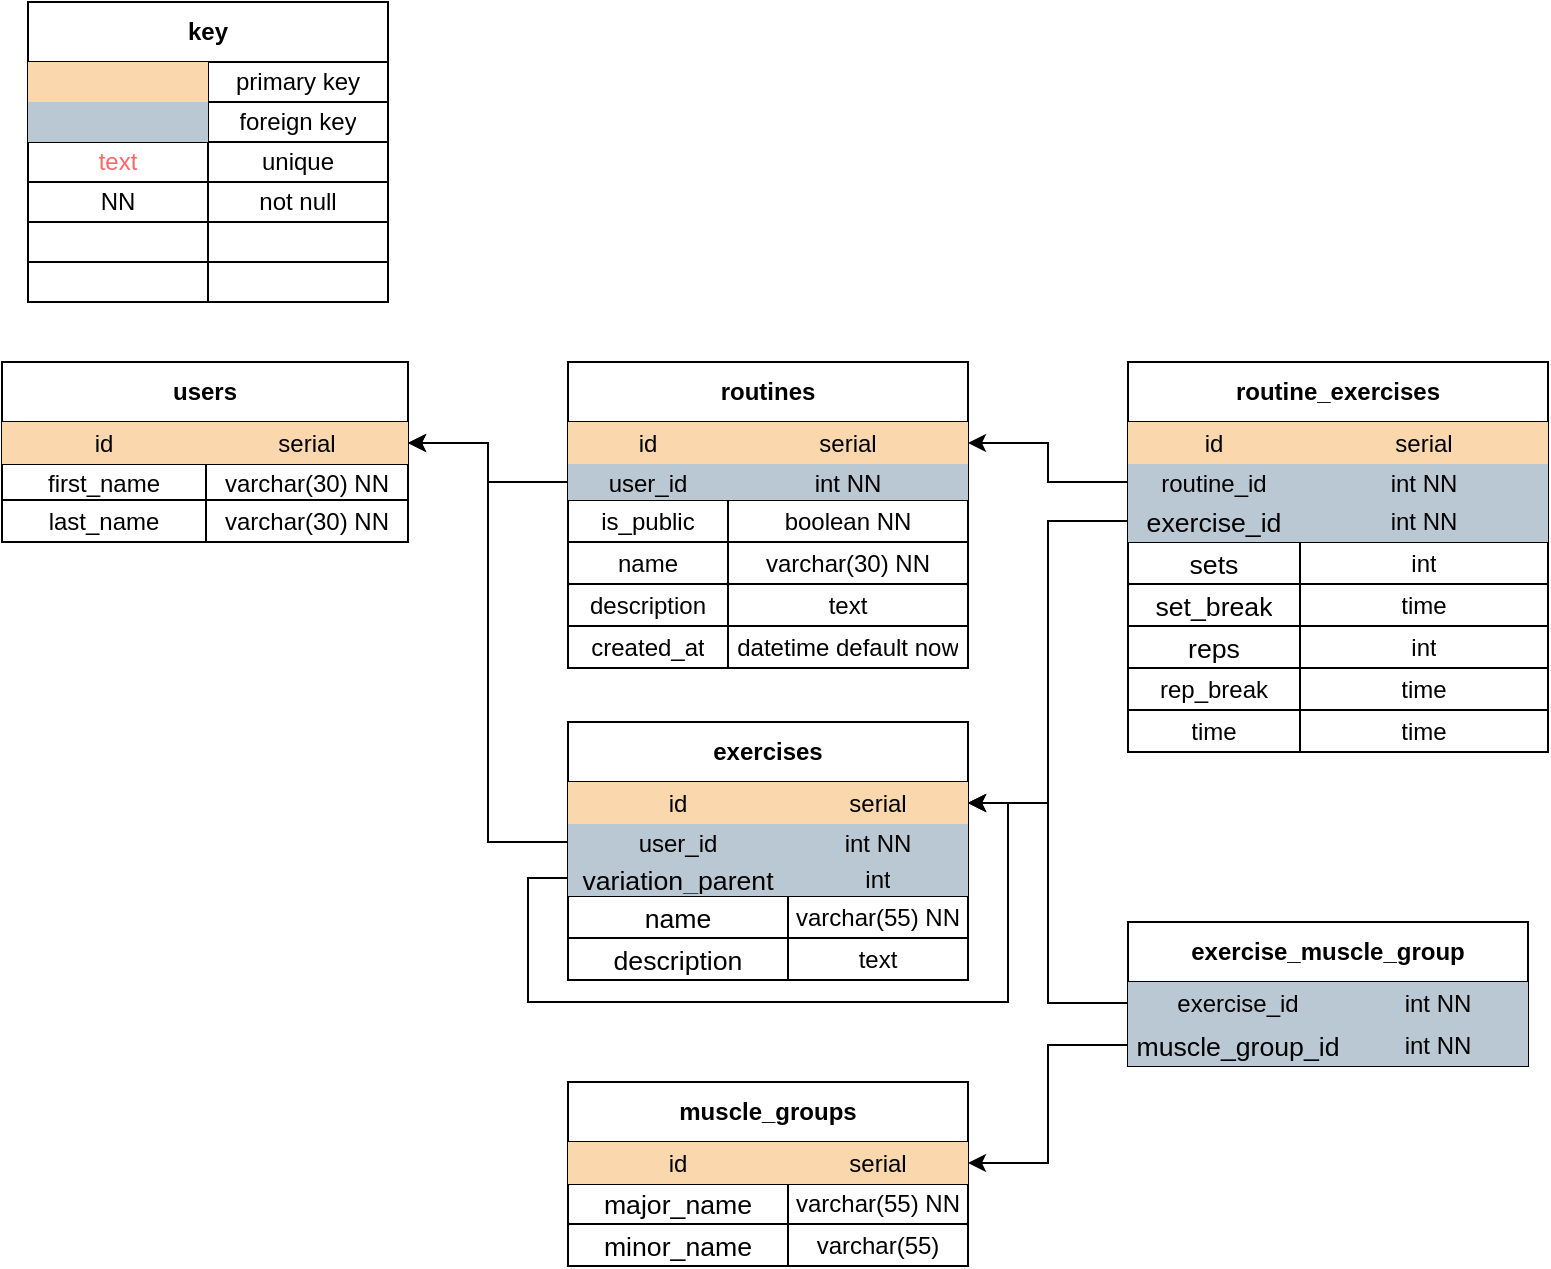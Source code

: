 <mxfile version="13.10.9" type="device"><diagram id="qqqg-RvGiUvvUtvCktN6" name="Page-1"><mxGraphModel dx="1422" dy="794" grid="1" gridSize="10" guides="1" tooltips="1" connect="1" arrows="1" fold="1" page="1" pageScale="1" pageWidth="1654" pageHeight="1169" math="0" shadow="0"><root><mxCell id="0"/><mxCell id="1" parent="0"/><mxCell id="jPN3pbUavCchsbLeDOek-1" value="users" style="shape=table;html=1;whiteSpace=wrap;startSize=30;container=1;collapsible=0;childLayout=tableLayout;fontStyle=1;align=center;" parent="1" vertex="1"><mxGeometry x="37" y="200" width="203" height="90" as="geometry"/></mxCell><mxCell id="jPN3pbUavCchsbLeDOek-2" value="" style="shape=partialRectangle;html=1;whiteSpace=wrap;collapsible=0;dropTarget=0;pointerEvents=0;fillColor=none;top=0;left=0;bottom=0;right=0;points=[[0,0.5],[1,0.5]];portConstraint=eastwest;" parent="jPN3pbUavCchsbLeDOek-1" vertex="1"><mxGeometry y="30" width="203" height="21" as="geometry"/></mxCell><mxCell id="jPN3pbUavCchsbLeDOek-3" value="id" style="shape=partialRectangle;html=1;whiteSpace=wrap;connectable=0;fillColor=#fad7ac;top=0;left=0;bottom=0;right=0;overflow=hidden;strokeColor=#b46504;" parent="jPN3pbUavCchsbLeDOek-2" vertex="1"><mxGeometry width="102" height="21" as="geometry"/></mxCell><mxCell id="jPN3pbUavCchsbLeDOek-4" value="serial" style="shape=partialRectangle;html=1;whiteSpace=wrap;connectable=0;fillColor=#fad7ac;top=0;left=0;bottom=0;right=0;overflow=hidden;strokeColor=#b46504;" parent="jPN3pbUavCchsbLeDOek-2" vertex="1"><mxGeometry x="102" width="101" height="21" as="geometry"/></mxCell><mxCell id="jPN3pbUavCchsbLeDOek-6" value="" style="shape=partialRectangle;html=1;whiteSpace=wrap;collapsible=0;dropTarget=0;pointerEvents=0;fillColor=none;top=0;left=0;bottom=0;right=0;points=[[0,0.5],[1,0.5]];portConstraint=eastwest;" parent="jPN3pbUavCchsbLeDOek-1" vertex="1"><mxGeometry y="51" width="203" height="18" as="geometry"/></mxCell><mxCell id="jPN3pbUavCchsbLeDOek-7" value="first_name" style="shape=partialRectangle;html=1;whiteSpace=wrap;connectable=0;fillColor=none;top=0;left=0;bottom=0;right=0;overflow=hidden;" parent="jPN3pbUavCchsbLeDOek-6" vertex="1"><mxGeometry width="102" height="18" as="geometry"/></mxCell><mxCell id="jPN3pbUavCchsbLeDOek-8" value="varchar(30) NN" style="shape=partialRectangle;html=1;whiteSpace=wrap;connectable=0;fillColor=none;top=0;left=0;bottom=0;right=0;overflow=hidden;" parent="jPN3pbUavCchsbLeDOek-6" vertex="1"><mxGeometry x="102" width="101" height="18" as="geometry"/></mxCell><mxCell id="jPN3pbUavCchsbLeDOek-10" value="" style="shape=partialRectangle;html=1;whiteSpace=wrap;collapsible=0;dropTarget=0;pointerEvents=0;fillColor=none;top=0;left=0;bottom=0;right=0;points=[[0,0.5],[1,0.5]];portConstraint=eastwest;" parent="jPN3pbUavCchsbLeDOek-1" vertex="1"><mxGeometry y="69" width="203" height="21" as="geometry"/></mxCell><mxCell id="jPN3pbUavCchsbLeDOek-11" value="last_name" style="shape=partialRectangle;html=1;whiteSpace=wrap;connectable=0;fillColor=none;top=0;left=0;bottom=0;right=0;overflow=hidden;" parent="jPN3pbUavCchsbLeDOek-10" vertex="1"><mxGeometry width="102" height="21" as="geometry"/></mxCell><mxCell id="jPN3pbUavCchsbLeDOek-12" value="&lt;span&gt;varchar(30) NN&lt;/span&gt;" style="shape=partialRectangle;html=1;whiteSpace=wrap;connectable=0;fillColor=none;top=0;left=0;bottom=0;right=0;overflow=hidden;" parent="jPN3pbUavCchsbLeDOek-10" vertex="1"><mxGeometry x="102" width="101" height="21" as="geometry"/></mxCell><mxCell id="jPN3pbUavCchsbLeDOek-14" value="key" style="shape=table;html=1;whiteSpace=wrap;startSize=30;container=1;collapsible=0;childLayout=tableLayout;fontStyle=1;align=center;" parent="1" vertex="1"><mxGeometry x="50" y="20" width="180" height="150" as="geometry"/></mxCell><mxCell id="jPN3pbUavCchsbLeDOek-15" value="" style="shape=partialRectangle;html=1;whiteSpace=wrap;collapsible=0;dropTarget=0;pointerEvents=0;fillColor=none;top=0;left=0;bottom=0;right=0;points=[[0,0.5],[1,0.5]];portConstraint=eastwest;" parent="jPN3pbUavCchsbLeDOek-14" vertex="1"><mxGeometry y="30" width="180" height="20" as="geometry"/></mxCell><mxCell id="jPN3pbUavCchsbLeDOek-16" value="" style="shape=partialRectangle;html=1;whiteSpace=wrap;connectable=0;fillColor=#fad7ac;top=0;left=0;bottom=0;right=0;overflow=hidden;strokeColor=#b46504;" parent="jPN3pbUavCchsbLeDOek-15" vertex="1"><mxGeometry width="90" height="20" as="geometry"/></mxCell><mxCell id="jPN3pbUavCchsbLeDOek-18" value="primary key" style="shape=partialRectangle;html=1;whiteSpace=wrap;connectable=0;fillColor=none;top=0;left=0;bottom=0;right=0;overflow=hidden;" parent="jPN3pbUavCchsbLeDOek-15" vertex="1"><mxGeometry x="90" width="90" height="20" as="geometry"/></mxCell><mxCell id="jPN3pbUavCchsbLeDOek-19" value="" style="shape=partialRectangle;html=1;whiteSpace=wrap;collapsible=0;dropTarget=0;pointerEvents=0;fillColor=none;top=0;left=0;bottom=0;right=0;points=[[0,0.5],[1,0.5]];portConstraint=eastwest;" parent="jPN3pbUavCchsbLeDOek-14" vertex="1"><mxGeometry y="50" width="180" height="20" as="geometry"/></mxCell><mxCell id="jPN3pbUavCchsbLeDOek-20" value="" style="shape=partialRectangle;html=1;whiteSpace=wrap;connectable=0;fillColor=#bac8d3;top=0;left=0;bottom=0;right=0;overflow=hidden;strokeColor=#23445d;" parent="jPN3pbUavCchsbLeDOek-19" vertex="1"><mxGeometry width="90" height="20" as="geometry"/></mxCell><mxCell id="jPN3pbUavCchsbLeDOek-22" value="foreign key" style="shape=partialRectangle;html=1;whiteSpace=wrap;connectable=0;fillColor=none;top=0;left=0;bottom=0;right=0;overflow=hidden;" parent="jPN3pbUavCchsbLeDOek-19" vertex="1"><mxGeometry x="90" width="90" height="20" as="geometry"/></mxCell><mxCell id="jPN3pbUavCchsbLeDOek-23" value="" style="shape=partialRectangle;html=1;whiteSpace=wrap;collapsible=0;dropTarget=0;pointerEvents=0;fillColor=none;top=0;left=0;bottom=0;right=0;points=[[0,0.5],[1,0.5]];portConstraint=eastwest;" parent="jPN3pbUavCchsbLeDOek-14" vertex="1"><mxGeometry y="70" width="180" height="20" as="geometry"/></mxCell><mxCell id="jPN3pbUavCchsbLeDOek-24" value="text" style="shape=partialRectangle;html=1;whiteSpace=wrap;connectable=0;fillColor=none;top=0;left=0;bottom=0;right=0;overflow=hidden;fontColor=#FF6666;" parent="jPN3pbUavCchsbLeDOek-23" vertex="1"><mxGeometry width="90" height="20" as="geometry"/></mxCell><mxCell id="jPN3pbUavCchsbLeDOek-26" value="unique" style="shape=partialRectangle;html=1;whiteSpace=wrap;connectable=0;fillColor=none;top=0;left=0;bottom=0;right=0;overflow=hidden;" parent="jPN3pbUavCchsbLeDOek-23" vertex="1"><mxGeometry x="90" width="90" height="20" as="geometry"/></mxCell><mxCell id="jPN3pbUavCchsbLeDOek-33" style="shape=partialRectangle;html=1;whiteSpace=wrap;collapsible=0;dropTarget=0;pointerEvents=0;fillColor=none;top=0;left=0;bottom=0;right=0;points=[[0,0.5],[1,0.5]];portConstraint=eastwest;" parent="jPN3pbUavCchsbLeDOek-14" vertex="1"><mxGeometry y="90" width="180" height="20" as="geometry"/></mxCell><mxCell id="jPN3pbUavCchsbLeDOek-34" value="NN" style="shape=partialRectangle;html=1;whiteSpace=wrap;connectable=0;fillColor=none;top=0;left=0;bottom=0;right=0;overflow=hidden;" parent="jPN3pbUavCchsbLeDOek-33" vertex="1"><mxGeometry width="90" height="20" as="geometry"/></mxCell><mxCell id="jPN3pbUavCchsbLeDOek-35" value="not null" style="shape=partialRectangle;html=1;whiteSpace=wrap;connectable=0;fillColor=none;top=0;left=0;bottom=0;right=0;overflow=hidden;" parent="jPN3pbUavCchsbLeDOek-33" vertex="1"><mxGeometry x="90" width="90" height="20" as="geometry"/></mxCell><mxCell id="jPN3pbUavCchsbLeDOek-30" style="shape=partialRectangle;html=1;whiteSpace=wrap;collapsible=0;dropTarget=0;pointerEvents=0;fillColor=none;top=0;left=0;bottom=0;right=0;points=[[0,0.5],[1,0.5]];portConstraint=eastwest;" parent="jPN3pbUavCchsbLeDOek-14" vertex="1"><mxGeometry y="110" width="180" height="20" as="geometry"/></mxCell><mxCell id="jPN3pbUavCchsbLeDOek-31" style="shape=partialRectangle;html=1;whiteSpace=wrap;connectable=0;fillColor=none;top=0;left=0;bottom=0;right=0;overflow=hidden;" parent="jPN3pbUavCchsbLeDOek-30" vertex="1"><mxGeometry width="90" height="20" as="geometry"/></mxCell><mxCell id="jPN3pbUavCchsbLeDOek-32" style="shape=partialRectangle;html=1;whiteSpace=wrap;connectable=0;fillColor=none;top=0;left=0;bottom=0;right=0;overflow=hidden;" parent="jPN3pbUavCchsbLeDOek-30" vertex="1"><mxGeometry x="90" width="90" height="20" as="geometry"/></mxCell><mxCell id="jPN3pbUavCchsbLeDOek-27" style="shape=partialRectangle;html=1;whiteSpace=wrap;collapsible=0;dropTarget=0;pointerEvents=0;fillColor=none;top=0;left=0;bottom=0;right=0;points=[[0,0.5],[1,0.5]];portConstraint=eastwest;" parent="jPN3pbUavCchsbLeDOek-14" vertex="1"><mxGeometry y="130" width="180" height="20" as="geometry"/></mxCell><mxCell id="jPN3pbUavCchsbLeDOek-28" style="shape=partialRectangle;html=1;whiteSpace=wrap;connectable=0;fillColor=none;top=0;left=0;bottom=0;right=0;overflow=hidden;" parent="jPN3pbUavCchsbLeDOek-27" vertex="1"><mxGeometry width="90" height="20" as="geometry"/></mxCell><mxCell id="jPN3pbUavCchsbLeDOek-29" style="shape=partialRectangle;html=1;whiteSpace=wrap;connectable=0;fillColor=none;top=0;left=0;bottom=0;right=0;overflow=hidden;" parent="jPN3pbUavCchsbLeDOek-27" vertex="1"><mxGeometry x="90" width="90" height="20" as="geometry"/></mxCell><mxCell id="jPN3pbUavCchsbLeDOek-36" value="routines" style="shape=table;html=1;whiteSpace=wrap;startSize=30;container=1;collapsible=0;childLayout=tableLayout;fontStyle=1;align=center;" parent="1" vertex="1"><mxGeometry x="320" y="200" width="200" height="153" as="geometry"/></mxCell><mxCell id="jPN3pbUavCchsbLeDOek-37" value="" style="shape=partialRectangle;html=1;whiteSpace=wrap;collapsible=0;dropTarget=0;pointerEvents=0;fillColor=none;top=0;left=0;bottom=0;right=0;points=[[0,0.5],[1,0.5]];portConstraint=eastwest;" parent="jPN3pbUavCchsbLeDOek-36" vertex="1"><mxGeometry y="30" width="200" height="21" as="geometry"/></mxCell><mxCell id="jPN3pbUavCchsbLeDOek-38" value="id" style="shape=partialRectangle;html=1;whiteSpace=wrap;connectable=0;fillColor=#fad7ac;top=0;left=0;bottom=0;right=0;overflow=hidden;strokeColor=#b46504;" parent="jPN3pbUavCchsbLeDOek-37" vertex="1"><mxGeometry width="80" height="21" as="geometry"/></mxCell><mxCell id="jPN3pbUavCchsbLeDOek-39" value="serial" style="shape=partialRectangle;html=1;whiteSpace=wrap;connectable=0;fillColor=#fad7ac;top=0;left=0;bottom=0;right=0;overflow=hidden;strokeColor=#b46504;" parent="jPN3pbUavCchsbLeDOek-37" vertex="1"><mxGeometry x="80" width="120" height="21" as="geometry"/></mxCell><mxCell id="jPN3pbUavCchsbLeDOek-40" value="" style="shape=partialRectangle;html=1;whiteSpace=wrap;collapsible=0;dropTarget=0;pointerEvents=0;fillColor=none;top=0;left=0;bottom=0;right=0;points=[[0,0.5],[1,0.5]];portConstraint=eastwest;" parent="jPN3pbUavCchsbLeDOek-36" vertex="1"><mxGeometry y="51" width="200" height="18" as="geometry"/></mxCell><mxCell id="jPN3pbUavCchsbLeDOek-41" value="user_id" style="shape=partialRectangle;html=1;whiteSpace=wrap;connectable=0;fillColor=#bac8d3;top=0;left=0;bottom=0;right=0;overflow=hidden;strokeColor=#23445d;" parent="jPN3pbUavCchsbLeDOek-40" vertex="1"><mxGeometry width="80" height="18" as="geometry"/></mxCell><mxCell id="jPN3pbUavCchsbLeDOek-42" value="int NN" style="shape=partialRectangle;html=1;whiteSpace=wrap;connectable=0;fillColor=#bac8d3;top=0;left=0;bottom=0;right=0;overflow=hidden;strokeColor=#23445d;" parent="jPN3pbUavCchsbLeDOek-40" vertex="1"><mxGeometry x="80" width="120" height="18" as="geometry"/></mxCell><mxCell id="jPN3pbUavCchsbLeDOek-43" value="" style="shape=partialRectangle;html=1;whiteSpace=wrap;collapsible=0;dropTarget=0;pointerEvents=0;fillColor=none;top=0;left=0;bottom=0;right=0;points=[[0,0.5],[1,0.5]];portConstraint=eastwest;" parent="jPN3pbUavCchsbLeDOek-36" vertex="1"><mxGeometry y="69" width="200" height="21" as="geometry"/></mxCell><mxCell id="jPN3pbUavCchsbLeDOek-44" value="is_public" style="shape=partialRectangle;html=1;whiteSpace=wrap;connectable=0;fillColor=none;top=0;left=0;bottom=0;right=0;overflow=hidden;" parent="jPN3pbUavCchsbLeDOek-43" vertex="1"><mxGeometry width="80" height="21" as="geometry"/></mxCell><mxCell id="jPN3pbUavCchsbLeDOek-45" value="&lt;span&gt;boolean NN&lt;/span&gt;" style="shape=partialRectangle;html=1;whiteSpace=wrap;connectable=0;fillColor=none;top=0;left=0;bottom=0;right=0;overflow=hidden;" parent="jPN3pbUavCchsbLeDOek-43" vertex="1"><mxGeometry x="80" width="120" height="21" as="geometry"/></mxCell><mxCell id="jPN3pbUavCchsbLeDOek-52" style="shape=partialRectangle;html=1;whiteSpace=wrap;collapsible=0;dropTarget=0;pointerEvents=0;fillColor=none;top=0;left=0;bottom=0;right=0;points=[[0,0.5],[1,0.5]];portConstraint=eastwest;" parent="jPN3pbUavCchsbLeDOek-36" vertex="1"><mxGeometry y="90" width="200" height="21" as="geometry"/></mxCell><mxCell id="jPN3pbUavCchsbLeDOek-53" value="name" style="shape=partialRectangle;html=1;whiteSpace=wrap;connectable=0;fillColor=none;top=0;left=0;bottom=0;right=0;overflow=hidden;" parent="jPN3pbUavCchsbLeDOek-52" vertex="1"><mxGeometry width="80" height="21" as="geometry"/></mxCell><mxCell id="jPN3pbUavCchsbLeDOek-54" value="&lt;span&gt;varchar(30) NN&lt;/span&gt;" style="shape=partialRectangle;html=1;whiteSpace=wrap;connectable=0;fillColor=none;top=0;left=0;bottom=0;right=0;overflow=hidden;" parent="jPN3pbUavCchsbLeDOek-52" vertex="1"><mxGeometry x="80" width="120" height="21" as="geometry"/></mxCell><mxCell id="jPN3pbUavCchsbLeDOek-49" style="shape=partialRectangle;html=1;whiteSpace=wrap;collapsible=0;dropTarget=0;pointerEvents=0;fillColor=none;top=0;left=0;bottom=0;right=0;points=[[0,0.5],[1,0.5]];portConstraint=eastwest;" parent="jPN3pbUavCchsbLeDOek-36" vertex="1"><mxGeometry y="111" width="200" height="21" as="geometry"/></mxCell><mxCell id="jPN3pbUavCchsbLeDOek-50" value="description" style="shape=partialRectangle;html=1;whiteSpace=wrap;connectable=0;fillColor=none;top=0;left=0;bottom=0;right=0;overflow=hidden;" parent="jPN3pbUavCchsbLeDOek-49" vertex="1"><mxGeometry width="80" height="21" as="geometry"/></mxCell><mxCell id="jPN3pbUavCchsbLeDOek-51" value="text" style="shape=partialRectangle;html=1;whiteSpace=wrap;connectable=0;fillColor=none;top=0;left=0;bottom=0;right=0;overflow=hidden;" parent="jPN3pbUavCchsbLeDOek-49" vertex="1"><mxGeometry x="80" width="120" height="21" as="geometry"/></mxCell><mxCell id="jPN3pbUavCchsbLeDOek-46" style="shape=partialRectangle;html=1;whiteSpace=wrap;collapsible=0;dropTarget=0;pointerEvents=0;fillColor=none;top=0;left=0;bottom=0;right=0;points=[[0,0.5],[1,0.5]];portConstraint=eastwest;" parent="jPN3pbUavCchsbLeDOek-36" vertex="1"><mxGeometry y="132" width="200" height="21" as="geometry"/></mxCell><mxCell id="jPN3pbUavCchsbLeDOek-47" value="created_at" style="shape=partialRectangle;html=1;whiteSpace=wrap;connectable=0;fillColor=none;top=0;left=0;bottom=0;right=0;overflow=hidden;" parent="jPN3pbUavCchsbLeDOek-46" vertex="1"><mxGeometry width="80" height="21" as="geometry"/></mxCell><mxCell id="jPN3pbUavCchsbLeDOek-48" value="datetime default now" style="shape=partialRectangle;html=1;whiteSpace=wrap;connectable=0;fillColor=none;top=0;left=0;bottom=0;right=0;overflow=hidden;" parent="jPN3pbUavCchsbLeDOek-46" vertex="1"><mxGeometry x="80" width="120" height="21" as="geometry"/></mxCell><mxCell id="jPN3pbUavCchsbLeDOek-55" style="edgeStyle=orthogonalEdgeStyle;rounded=0;orthogonalLoop=1;jettySize=auto;html=1;entryX=1;entryY=0.5;entryDx=0;entryDy=0;fontColor=#FF6666;" parent="1" source="jPN3pbUavCchsbLeDOek-40" target="jPN3pbUavCchsbLeDOek-2" edge="1"><mxGeometry relative="1" as="geometry"/></mxCell><mxCell id="jPN3pbUavCchsbLeDOek-57" value="routine_exercises" style="shape=table;html=1;whiteSpace=wrap;startSize=30;container=1;collapsible=0;childLayout=tableLayout;fontStyle=1;align=center;" parent="1" vertex="1"><mxGeometry x="600" y="200" width="210" height="195" as="geometry"/></mxCell><mxCell id="jPN3pbUavCchsbLeDOek-58" value="" style="shape=partialRectangle;html=1;whiteSpace=wrap;collapsible=0;dropTarget=0;pointerEvents=0;fillColor=none;top=0;left=0;bottom=0;right=0;points=[[0,0.5],[1,0.5]];portConstraint=eastwest;" parent="jPN3pbUavCchsbLeDOek-57" vertex="1"><mxGeometry y="30" width="210" height="21" as="geometry"/></mxCell><mxCell id="jPN3pbUavCchsbLeDOek-59" value="id" style="shape=partialRectangle;html=1;whiteSpace=wrap;connectable=0;fillColor=#fad7ac;top=0;left=0;bottom=0;right=0;overflow=hidden;strokeColor=#b46504;" parent="jPN3pbUavCchsbLeDOek-58" vertex="1"><mxGeometry width="86" height="21" as="geometry"/></mxCell><mxCell id="jPN3pbUavCchsbLeDOek-60" value="serial" style="shape=partialRectangle;html=1;whiteSpace=wrap;connectable=0;fillColor=#fad7ac;top=0;left=0;bottom=0;right=0;overflow=hidden;strokeColor=#b46504;" parent="jPN3pbUavCchsbLeDOek-58" vertex="1"><mxGeometry x="86" width="124" height="21" as="geometry"/></mxCell><mxCell id="jPN3pbUavCchsbLeDOek-61" value="" style="shape=partialRectangle;html=1;whiteSpace=wrap;collapsible=0;dropTarget=0;pointerEvents=0;fillColor=none;top=0;left=0;bottom=0;right=0;points=[[0,0.5],[1,0.5]];portConstraint=eastwest;" parent="jPN3pbUavCchsbLeDOek-57" vertex="1"><mxGeometry y="51" width="210" height="18" as="geometry"/></mxCell><mxCell id="jPN3pbUavCchsbLeDOek-62" value="routine_id" style="shape=partialRectangle;html=1;whiteSpace=wrap;connectable=0;fillColor=#bac8d3;top=0;left=0;bottom=0;right=0;overflow=hidden;strokeColor=#23445d;" parent="jPN3pbUavCchsbLeDOek-61" vertex="1"><mxGeometry width="86" height="18" as="geometry"/></mxCell><mxCell id="jPN3pbUavCchsbLeDOek-63" value="int NN" style="shape=partialRectangle;html=1;whiteSpace=wrap;connectable=0;fillColor=#bac8d3;top=0;left=0;bottom=0;right=0;overflow=hidden;strokeColor=#23445d;" parent="jPN3pbUavCchsbLeDOek-61" vertex="1"><mxGeometry x="86" width="124" height="18" as="geometry"/></mxCell><mxCell id="jPN3pbUavCchsbLeDOek-64" value="" style="shape=partialRectangle;html=1;whiteSpace=wrap;collapsible=0;dropTarget=0;pointerEvents=0;fillColor=none;top=0;left=0;bottom=0;right=0;points=[[0,0.5],[1,0.5]];portConstraint=eastwest;" parent="jPN3pbUavCchsbLeDOek-57" vertex="1"><mxGeometry y="69" width="210" height="21" as="geometry"/></mxCell><mxCell id="jPN3pbUavCchsbLeDOek-65" value="&lt;span style=&quot;font-size: 10pt ; font-family: &amp;#34;arial&amp;#34;&quot;&gt;exercise_id&lt;/span&gt;" style="shape=partialRectangle;html=1;whiteSpace=wrap;connectable=0;fillColor=#bac8d3;top=0;left=0;bottom=0;right=0;overflow=hidden;strokeColor=#23445d;" parent="jPN3pbUavCchsbLeDOek-64" vertex="1"><mxGeometry width="86" height="21" as="geometry"/></mxCell><mxCell id="jPN3pbUavCchsbLeDOek-66" value="&lt;span&gt;int NN&lt;/span&gt;" style="shape=partialRectangle;html=1;whiteSpace=wrap;connectable=0;fillColor=#bac8d3;top=0;left=0;bottom=0;right=0;overflow=hidden;strokeColor=#23445d;" parent="jPN3pbUavCchsbLeDOek-64" vertex="1"><mxGeometry x="86" width="124" height="21" as="geometry"/></mxCell><mxCell id="jPN3pbUavCchsbLeDOek-67" style="shape=partialRectangle;html=1;whiteSpace=wrap;collapsible=0;dropTarget=0;pointerEvents=0;fillColor=none;top=0;left=0;bottom=0;right=0;points=[[0,0.5],[1,0.5]];portConstraint=eastwest;" parent="jPN3pbUavCchsbLeDOek-57" vertex="1"><mxGeometry y="90" width="210" height="21" as="geometry"/></mxCell><mxCell id="jPN3pbUavCchsbLeDOek-68" value="&lt;span style=&quot;font-size: 10pt ; font-family: &amp;#34;arial&amp;#34;&quot;&gt;sets&lt;/span&gt;" style="shape=partialRectangle;html=1;whiteSpace=wrap;connectable=0;fillColor=none;top=0;left=0;bottom=0;right=0;overflow=hidden;" parent="jPN3pbUavCchsbLeDOek-67" vertex="1"><mxGeometry width="86" height="21" as="geometry"/></mxCell><mxCell id="jPN3pbUavCchsbLeDOek-69" value="&lt;span&gt;int&lt;/span&gt;" style="shape=partialRectangle;html=1;whiteSpace=wrap;connectable=0;fillColor=none;top=0;left=0;bottom=0;right=0;overflow=hidden;" parent="jPN3pbUavCchsbLeDOek-67" vertex="1"><mxGeometry x="86" width="124" height="21" as="geometry"/></mxCell><mxCell id="jPN3pbUavCchsbLeDOek-70" style="shape=partialRectangle;html=1;whiteSpace=wrap;collapsible=0;dropTarget=0;pointerEvents=0;fillColor=none;top=0;left=0;bottom=0;right=0;points=[[0,0.5],[1,0.5]];portConstraint=eastwest;" parent="jPN3pbUavCchsbLeDOek-57" vertex="1"><mxGeometry y="111" width="210" height="21" as="geometry"/></mxCell><mxCell id="jPN3pbUavCchsbLeDOek-71" value="&lt;span style=&quot;font-size: 10pt ; font-family: &amp;#34;arial&amp;#34;&quot;&gt;set_break&lt;/span&gt;" style="shape=partialRectangle;html=1;whiteSpace=wrap;connectable=0;fillColor=none;top=0;left=0;bottom=0;right=0;overflow=hidden;" parent="jPN3pbUavCchsbLeDOek-70" vertex="1"><mxGeometry width="86" height="21" as="geometry"/></mxCell><mxCell id="jPN3pbUavCchsbLeDOek-72" value="time" style="shape=partialRectangle;html=1;whiteSpace=wrap;connectable=0;fillColor=none;top=0;left=0;bottom=0;right=0;overflow=hidden;" parent="jPN3pbUavCchsbLeDOek-70" vertex="1"><mxGeometry x="86" width="124" height="21" as="geometry"/></mxCell><mxCell id="jPN3pbUavCchsbLeDOek-73" style="shape=partialRectangle;html=1;whiteSpace=wrap;collapsible=0;dropTarget=0;pointerEvents=0;fillColor=none;top=0;left=0;bottom=0;right=0;points=[[0,0.5],[1,0.5]];portConstraint=eastwest;" parent="jPN3pbUavCchsbLeDOek-57" vertex="1"><mxGeometry y="132" width="210" height="21" as="geometry"/></mxCell><mxCell id="jPN3pbUavCchsbLeDOek-74" value="&lt;span style=&quot;font-size: 10pt ; font-family: &amp;#34;arial&amp;#34;&quot;&gt;reps&lt;/span&gt;" style="shape=partialRectangle;html=1;whiteSpace=wrap;connectable=0;fillColor=none;top=0;left=0;bottom=0;right=0;overflow=hidden;" parent="jPN3pbUavCchsbLeDOek-73" vertex="1"><mxGeometry width="86" height="21" as="geometry"/></mxCell><mxCell id="jPN3pbUavCchsbLeDOek-75" value="int" style="shape=partialRectangle;html=1;whiteSpace=wrap;connectable=0;fillColor=none;top=0;left=0;bottom=0;right=0;overflow=hidden;" parent="jPN3pbUavCchsbLeDOek-73" vertex="1"><mxGeometry x="86" width="124" height="21" as="geometry"/></mxCell><mxCell id="jPN3pbUavCchsbLeDOek-76" style="shape=partialRectangle;html=1;whiteSpace=wrap;collapsible=0;dropTarget=0;pointerEvents=0;fillColor=none;top=0;left=0;bottom=0;right=0;points=[[0,0.5],[1,0.5]];portConstraint=eastwest;" parent="jPN3pbUavCchsbLeDOek-57" vertex="1"><mxGeometry y="153" width="210" height="21" as="geometry"/></mxCell><mxCell id="jPN3pbUavCchsbLeDOek-77" value="rep_break" style="shape=partialRectangle;html=1;whiteSpace=wrap;connectable=0;fillColor=none;top=0;left=0;bottom=0;right=0;overflow=hidden;" parent="jPN3pbUavCchsbLeDOek-76" vertex="1"><mxGeometry width="86" height="21" as="geometry"/></mxCell><mxCell id="jPN3pbUavCchsbLeDOek-78" value="time" style="shape=partialRectangle;html=1;whiteSpace=wrap;connectable=0;fillColor=none;top=0;left=0;bottom=0;right=0;overflow=hidden;" parent="jPN3pbUavCchsbLeDOek-76" vertex="1"><mxGeometry x="86" width="124" height="21" as="geometry"/></mxCell><mxCell id="jPN3pbUavCchsbLeDOek-79" style="shape=partialRectangle;html=1;whiteSpace=wrap;collapsible=0;dropTarget=0;pointerEvents=0;fillColor=none;top=0;left=0;bottom=0;right=0;points=[[0,0.5],[1,0.5]];portConstraint=eastwest;" parent="jPN3pbUavCchsbLeDOek-57" vertex="1"><mxGeometry y="174" width="210" height="21" as="geometry"/></mxCell><mxCell id="jPN3pbUavCchsbLeDOek-80" value="time" style="shape=partialRectangle;html=1;whiteSpace=wrap;connectable=0;fillColor=none;top=0;left=0;bottom=0;right=0;overflow=hidden;" parent="jPN3pbUavCchsbLeDOek-79" vertex="1"><mxGeometry width="86" height="21" as="geometry"/></mxCell><mxCell id="jPN3pbUavCchsbLeDOek-81" value="time" style="shape=partialRectangle;html=1;whiteSpace=wrap;connectable=0;fillColor=none;top=0;left=0;bottom=0;right=0;overflow=hidden;" parent="jPN3pbUavCchsbLeDOek-79" vertex="1"><mxGeometry x="86" width="124" height="21" as="geometry"/></mxCell><mxCell id="jPN3pbUavCchsbLeDOek-82" value="exercises" style="shape=table;html=1;whiteSpace=wrap;startSize=30;container=1;collapsible=0;childLayout=tableLayout;fontStyle=1;align=center;" parent="1" vertex="1"><mxGeometry x="320" y="380" width="200" height="129" as="geometry"/></mxCell><mxCell id="jPN3pbUavCchsbLeDOek-83" value="" style="shape=partialRectangle;html=1;whiteSpace=wrap;collapsible=0;dropTarget=0;pointerEvents=0;fillColor=none;top=0;left=0;bottom=0;right=0;points=[[0,0.5],[1,0.5]];portConstraint=eastwest;" parent="jPN3pbUavCchsbLeDOek-82" vertex="1"><mxGeometry y="30" width="200" height="21" as="geometry"/></mxCell><mxCell id="jPN3pbUavCchsbLeDOek-84" value="id" style="shape=partialRectangle;html=1;whiteSpace=wrap;connectable=0;fillColor=#fad7ac;top=0;left=0;bottom=0;right=0;overflow=hidden;strokeColor=#b46504;" parent="jPN3pbUavCchsbLeDOek-83" vertex="1"><mxGeometry width="110" height="21" as="geometry"/></mxCell><mxCell id="jPN3pbUavCchsbLeDOek-85" value="serial" style="shape=partialRectangle;html=1;whiteSpace=wrap;connectable=0;fillColor=#fad7ac;top=0;left=0;bottom=0;right=0;overflow=hidden;strokeColor=#b46504;" parent="jPN3pbUavCchsbLeDOek-83" vertex="1"><mxGeometry x="110" width="90" height="21" as="geometry"/></mxCell><mxCell id="jPN3pbUavCchsbLeDOek-108" style="edgeStyle=orthogonalEdgeStyle;rounded=0;orthogonalLoop=1;jettySize=auto;html=1;exitX=0;exitY=0.5;exitDx=0;exitDy=0;entryX=1;entryY=0.5;entryDx=0;entryDy=0;fontColor=#FF6666;" parent="jPN3pbUavCchsbLeDOek-82" source="jPN3pbUavCchsbLeDOek-86" target="jPN3pbUavCchsbLeDOek-83" edge="1"><mxGeometry relative="1" as="geometry"><Array as="points"><mxPoint x="-20" y="78"/><mxPoint x="-20" y="140"/><mxPoint x="220" y="140"/><mxPoint x="220" y="41"/></Array></mxGeometry></mxCell><mxCell id="uQoUy3N1mw0Hd2MfEh6U-4" style="shape=partialRectangle;html=1;whiteSpace=wrap;collapsible=0;dropTarget=0;pointerEvents=0;fillColor=none;top=0;left=0;bottom=0;right=0;points=[[0,0.5],[1,0.5]];portConstraint=eastwest;" vertex="1" parent="jPN3pbUavCchsbLeDOek-82"><mxGeometry y="51" width="200" height="18" as="geometry"/></mxCell><mxCell id="uQoUy3N1mw0Hd2MfEh6U-5" value="user_id" style="shape=partialRectangle;html=1;whiteSpace=wrap;connectable=0;fillColor=#bac8d3;top=0;left=0;bottom=0;right=0;overflow=hidden;strokeColor=#23445d;" vertex="1" parent="uQoUy3N1mw0Hd2MfEh6U-4"><mxGeometry width="110" height="18" as="geometry"/></mxCell><mxCell id="uQoUy3N1mw0Hd2MfEh6U-6" value="int NN" style="shape=partialRectangle;html=1;whiteSpace=wrap;connectable=0;fillColor=#bac8d3;top=0;left=0;bottom=0;right=0;overflow=hidden;strokeColor=#23445d;" vertex="1" parent="uQoUy3N1mw0Hd2MfEh6U-4"><mxGeometry x="110" width="90" height="18" as="geometry"/></mxCell><mxCell id="jPN3pbUavCchsbLeDOek-86" value="" style="shape=partialRectangle;html=1;whiteSpace=wrap;collapsible=0;dropTarget=0;pointerEvents=0;fillColor=none;top=0;left=0;bottom=0;right=0;points=[[0,0.5],[1,0.5]];portConstraint=eastwest;" parent="jPN3pbUavCchsbLeDOek-82" vertex="1"><mxGeometry y="69" width="200" height="18" as="geometry"/></mxCell><mxCell id="jPN3pbUavCchsbLeDOek-87" value="&lt;span style=&quot;font-family: &amp;#34;arial&amp;#34; ; font-size: 13.333px&quot;&gt;variation_parent&lt;/span&gt;" style="shape=partialRectangle;html=1;whiteSpace=wrap;connectable=0;fillColor=#bac8d3;top=0;left=0;bottom=0;right=0;overflow=hidden;strokeColor=#23445d;" parent="jPN3pbUavCchsbLeDOek-86" vertex="1"><mxGeometry width="110" height="18" as="geometry"/></mxCell><mxCell id="jPN3pbUavCchsbLeDOek-88" value="int" style="shape=partialRectangle;html=1;whiteSpace=wrap;connectable=0;fillColor=#bac8d3;top=0;left=0;bottom=0;right=0;overflow=hidden;strokeColor=#23445d;" parent="jPN3pbUavCchsbLeDOek-86" vertex="1"><mxGeometry x="110" width="90" height="18" as="geometry"/></mxCell><mxCell id="jPN3pbUavCchsbLeDOek-89" value="" style="shape=partialRectangle;html=1;whiteSpace=wrap;collapsible=0;dropTarget=0;pointerEvents=0;fillColor=none;top=0;left=0;bottom=0;right=0;points=[[0,0.5],[1,0.5]];portConstraint=eastwest;" parent="jPN3pbUavCchsbLeDOek-82" vertex="1"><mxGeometry y="87" width="200" height="21" as="geometry"/></mxCell><mxCell id="jPN3pbUavCchsbLeDOek-90" value="&lt;font face=&quot;arial&quot;&gt;&lt;span style=&quot;font-size: 13.333px&quot;&gt;name&lt;/span&gt;&lt;/font&gt;" style="shape=partialRectangle;html=1;whiteSpace=wrap;connectable=0;fillColor=none;top=0;left=0;bottom=0;right=0;overflow=hidden;" parent="jPN3pbUavCchsbLeDOek-89" vertex="1"><mxGeometry width="110" height="21" as="geometry"/></mxCell><mxCell id="jPN3pbUavCchsbLeDOek-91" value="varchar(55) NN" style="shape=partialRectangle;html=1;whiteSpace=wrap;connectable=0;fillColor=none;top=0;left=0;bottom=0;right=0;overflow=hidden;" parent="jPN3pbUavCchsbLeDOek-89" vertex="1"><mxGeometry x="110" width="90" height="21" as="geometry"/></mxCell><mxCell id="jPN3pbUavCchsbLeDOek-92" style="shape=partialRectangle;html=1;whiteSpace=wrap;collapsible=0;dropTarget=0;pointerEvents=0;fillColor=none;top=0;left=0;bottom=0;right=0;points=[[0,0.5],[1,0.5]];portConstraint=eastwest;" parent="jPN3pbUavCchsbLeDOek-82" vertex="1"><mxGeometry y="108" width="200" height="21" as="geometry"/></mxCell><mxCell id="jPN3pbUavCchsbLeDOek-93" value="&lt;span style=&quot;font-size: 10pt ; font-family: &amp;#34;arial&amp;#34;&quot;&gt;description&lt;/span&gt;" style="shape=partialRectangle;html=1;whiteSpace=wrap;connectable=0;fillColor=none;top=0;left=0;bottom=0;right=0;overflow=hidden;" parent="jPN3pbUavCchsbLeDOek-92" vertex="1"><mxGeometry width="110" height="21" as="geometry"/></mxCell><mxCell id="jPN3pbUavCchsbLeDOek-94" value="&lt;span&gt;text&lt;/span&gt;" style="shape=partialRectangle;html=1;whiteSpace=wrap;connectable=0;fillColor=none;top=0;left=0;bottom=0;right=0;overflow=hidden;" parent="jPN3pbUavCchsbLeDOek-92" vertex="1"><mxGeometry x="110" width="90" height="21" as="geometry"/></mxCell><mxCell id="jPN3pbUavCchsbLeDOek-109" style="edgeStyle=orthogonalEdgeStyle;rounded=0;orthogonalLoop=1;jettySize=auto;html=1;exitX=0;exitY=0.5;exitDx=0;exitDy=0;entryX=1;entryY=0.5;entryDx=0;entryDy=0;fontColor=#FF6666;" parent="1" source="jPN3pbUavCchsbLeDOek-61" target="jPN3pbUavCchsbLeDOek-37" edge="1"><mxGeometry relative="1" as="geometry"/></mxCell><mxCell id="jPN3pbUavCchsbLeDOek-110" style="edgeStyle=orthogonalEdgeStyle;rounded=0;orthogonalLoop=1;jettySize=auto;html=1;exitX=0;exitY=0.5;exitDx=0;exitDy=0;entryX=1;entryY=0.5;entryDx=0;entryDy=0;fontColor=#FF6666;" parent="1" source="jPN3pbUavCchsbLeDOek-64" target="jPN3pbUavCchsbLeDOek-83" edge="1"><mxGeometry relative="1" as="geometry"/></mxCell><mxCell id="jPN3pbUavCchsbLeDOek-111" value="muscle_groups" style="shape=table;html=1;whiteSpace=wrap;startSize=30;container=1;collapsible=0;childLayout=tableLayout;fontStyle=1;align=center;" parent="1" vertex="1"><mxGeometry x="320" y="560" width="200" height="92" as="geometry"/></mxCell><mxCell id="jPN3pbUavCchsbLeDOek-112" value="" style="shape=partialRectangle;html=1;whiteSpace=wrap;collapsible=0;dropTarget=0;pointerEvents=0;fillColor=none;top=0;left=0;bottom=0;right=0;points=[[0,0.5],[1,0.5]];portConstraint=eastwest;" parent="jPN3pbUavCchsbLeDOek-111" vertex="1"><mxGeometry y="30" width="200" height="21" as="geometry"/></mxCell><mxCell id="jPN3pbUavCchsbLeDOek-113" value="id" style="shape=partialRectangle;html=1;whiteSpace=wrap;connectable=0;fillColor=#fad7ac;top=0;left=0;bottom=0;right=0;overflow=hidden;strokeColor=#b46504;" parent="jPN3pbUavCchsbLeDOek-112" vertex="1"><mxGeometry width="110" height="21" as="geometry"/></mxCell><mxCell id="jPN3pbUavCchsbLeDOek-114" value="serial" style="shape=partialRectangle;html=1;whiteSpace=wrap;connectable=0;fillColor=#fad7ac;top=0;left=0;bottom=0;right=0;overflow=hidden;strokeColor=#b46504;" parent="jPN3pbUavCchsbLeDOek-112" vertex="1"><mxGeometry x="110" width="90" height="21" as="geometry"/></mxCell><mxCell id="jPN3pbUavCchsbLeDOek-116" value="" style="shape=partialRectangle;html=1;whiteSpace=wrap;collapsible=0;dropTarget=0;pointerEvents=0;fillColor=none;top=0;left=0;bottom=0;right=0;points=[[0,0.5],[1,0.5]];portConstraint=eastwest;" parent="jPN3pbUavCchsbLeDOek-111" vertex="1"><mxGeometry y="51" width="200" height="20" as="geometry"/></mxCell><mxCell id="jPN3pbUavCchsbLeDOek-117" value="&lt;span style=&quot;font-family: &amp;#34;arial&amp;#34; ; font-size: 13.333px&quot;&gt;major_name&lt;/span&gt;" style="shape=partialRectangle;html=1;whiteSpace=wrap;connectable=0;top=0;left=0;bottom=0;right=0;overflow=hidden;fillColor=none;" parent="jPN3pbUavCchsbLeDOek-116" vertex="1"><mxGeometry width="110" height="20" as="geometry"/></mxCell><mxCell id="jPN3pbUavCchsbLeDOek-118" value="varchar(55) NN&lt;span style=&quot;color: rgba(0 , 0 , 0 , 0) ; font-family: monospace ; font-size: 0px&quot;&gt;%3CmxGraphModel%3E%3Croot%3E%3CmxCell%20id%3D%220%22%2F%3E%3CmxCell%20id%3D%221%22%20parent%3D%220%22%2F%3E%3CmxCell%20id%3D%222%22%20value%3D%22varchar(55)%20NN%22%20style%3D%22shape%3DpartialRectangle%3Bhtml%3D1%3BwhiteSpace%3Dwrap%3Bconnectable%3D0%3BfillColor%3Dnone%3Btop%3D0%3Bleft%3D0%3Bbottom%3D0%3Bright%3D0%3Boverflow%3Dhidden%3B%22%20vertex%3D%221%22%20parent%3D%221%22%3E%3CmxGeometry%20x%3D%22430%22%20y%3D%22629%22%20width%3D%2290%22%20height%3D%2221%22%20as%3D%22geometry%22%2F%3E%3C%2FmxCell%3E%3C%2Froot%3E%3C%2FmxGraphModel%3E&lt;/span&gt;" style="shape=partialRectangle;html=1;whiteSpace=wrap;connectable=0;top=0;left=0;bottom=0;right=0;overflow=hidden;fillColor=none;" parent="jPN3pbUavCchsbLeDOek-116" vertex="1"><mxGeometry x="110" width="90" height="20" as="geometry"/></mxCell><mxCell id="jPN3pbUavCchsbLeDOek-119" value="" style="shape=partialRectangle;html=1;whiteSpace=wrap;collapsible=0;dropTarget=0;pointerEvents=0;fillColor=none;top=0;left=0;bottom=0;right=0;points=[[0,0.5],[1,0.5]];portConstraint=eastwest;" parent="jPN3pbUavCchsbLeDOek-111" vertex="1"><mxGeometry y="71" width="200" height="21" as="geometry"/></mxCell><mxCell id="jPN3pbUavCchsbLeDOek-120" value="&lt;font face=&quot;arial&quot;&gt;&lt;span style=&quot;font-size: 13.333px&quot;&gt;minor_name&lt;/span&gt;&lt;/font&gt;" style="shape=partialRectangle;html=1;whiteSpace=wrap;connectable=0;fillColor=none;top=0;left=0;bottom=0;right=0;overflow=hidden;" parent="jPN3pbUavCchsbLeDOek-119" vertex="1"><mxGeometry width="110" height="21" as="geometry"/></mxCell><mxCell id="jPN3pbUavCchsbLeDOek-121" value="varchar(55)" style="shape=partialRectangle;html=1;whiteSpace=wrap;connectable=0;fillColor=none;top=0;left=0;bottom=0;right=0;overflow=hidden;" parent="jPN3pbUavCchsbLeDOek-119" vertex="1"><mxGeometry x="110" width="90" height="21" as="geometry"/></mxCell><mxCell id="jPN3pbUavCchsbLeDOek-139" value="exercise_muscle_group" style="shape=table;html=1;whiteSpace=wrap;startSize=30;container=1;collapsible=0;childLayout=tableLayout;fontStyle=1;align=center;" parent="1" vertex="1"><mxGeometry x="600" y="480" width="200" height="72" as="geometry"/></mxCell><mxCell id="jPN3pbUavCchsbLeDOek-140" value="" style="shape=partialRectangle;html=1;whiteSpace=wrap;collapsible=0;dropTarget=0;pointerEvents=0;fillColor=none;top=0;left=0;bottom=0;right=0;points=[[0,0.5],[1,0.5]];portConstraint=eastwest;" parent="jPN3pbUavCchsbLeDOek-139" vertex="1"><mxGeometry y="30" width="200" height="21" as="geometry"/></mxCell><mxCell id="jPN3pbUavCchsbLeDOek-141" value="exercise_id" style="shape=partialRectangle;html=1;whiteSpace=wrap;connectable=0;fillColor=#bac8d3;top=0;left=0;bottom=0;right=0;overflow=hidden;strokeColor=#23445d;" parent="jPN3pbUavCchsbLeDOek-140" vertex="1"><mxGeometry width="110" height="21" as="geometry"/></mxCell><mxCell id="jPN3pbUavCchsbLeDOek-142" value="int NN" style="shape=partialRectangle;html=1;whiteSpace=wrap;connectable=0;fillColor=#bac8d3;top=0;left=0;bottom=0;right=0;overflow=hidden;strokeColor=#23445d;" parent="jPN3pbUavCchsbLeDOek-140" vertex="1"><mxGeometry x="110" width="90" height="21" as="geometry"/></mxCell><mxCell id="jPN3pbUavCchsbLeDOek-149" style="shape=partialRectangle;html=1;whiteSpace=wrap;collapsible=0;dropTarget=0;pointerEvents=0;fillColor=none;top=0;left=0;bottom=0;right=0;points=[[0,0.5],[1,0.5]];portConstraint=eastwest;" parent="jPN3pbUavCchsbLeDOek-139" vertex="1"><mxGeometry y="51" width="200" height="21" as="geometry"/></mxCell><mxCell id="jPN3pbUavCchsbLeDOek-150" value="&lt;font face=&quot;arial&quot;&gt;&lt;span style=&quot;font-size: 13.333px&quot;&gt;muscle_group_id&lt;/span&gt;&lt;/font&gt;" style="shape=partialRectangle;html=1;whiteSpace=wrap;connectable=0;fillColor=#bac8d3;top=0;left=0;bottom=0;right=0;overflow=hidden;strokeColor=#23445d;" parent="jPN3pbUavCchsbLeDOek-149" vertex="1"><mxGeometry width="110" height="21" as="geometry"/></mxCell><mxCell id="jPN3pbUavCchsbLeDOek-151" value="int NN" style="shape=partialRectangle;html=1;whiteSpace=wrap;connectable=0;fillColor=#bac8d3;top=0;left=0;bottom=0;right=0;overflow=hidden;strokeColor=#23445d;" parent="jPN3pbUavCchsbLeDOek-149" vertex="1"><mxGeometry x="110" width="90" height="21" as="geometry"/></mxCell><mxCell id="jPN3pbUavCchsbLeDOek-153" style="edgeStyle=orthogonalEdgeStyle;rounded=0;orthogonalLoop=1;jettySize=auto;html=1;exitX=0;exitY=0.5;exitDx=0;exitDy=0;entryX=1;entryY=0.5;entryDx=0;entryDy=0;fontColor=#FF6666;" parent="1" source="jPN3pbUavCchsbLeDOek-140" target="jPN3pbUavCchsbLeDOek-83" edge="1"><mxGeometry relative="1" as="geometry"/></mxCell><mxCell id="jPN3pbUavCchsbLeDOek-154" style="edgeStyle=orthogonalEdgeStyle;rounded=0;orthogonalLoop=1;jettySize=auto;html=1;exitX=0;exitY=0.5;exitDx=0;exitDy=0;entryX=1;entryY=0.5;entryDx=0;entryDy=0;fontColor=#FF6666;" parent="1" source="jPN3pbUavCchsbLeDOek-149" target="jPN3pbUavCchsbLeDOek-112" edge="1"><mxGeometry relative="1" as="geometry"/></mxCell><mxCell id="uQoUy3N1mw0Hd2MfEh6U-7" style="edgeStyle=orthogonalEdgeStyle;rounded=0;orthogonalLoop=1;jettySize=auto;html=1;exitX=0;exitY=0.5;exitDx=0;exitDy=0;entryX=1;entryY=0.5;entryDx=0;entryDy=0;" edge="1" parent="1" source="uQoUy3N1mw0Hd2MfEh6U-4" target="jPN3pbUavCchsbLeDOek-2"><mxGeometry relative="1" as="geometry"/></mxCell></root></mxGraphModel></diagram></mxfile>